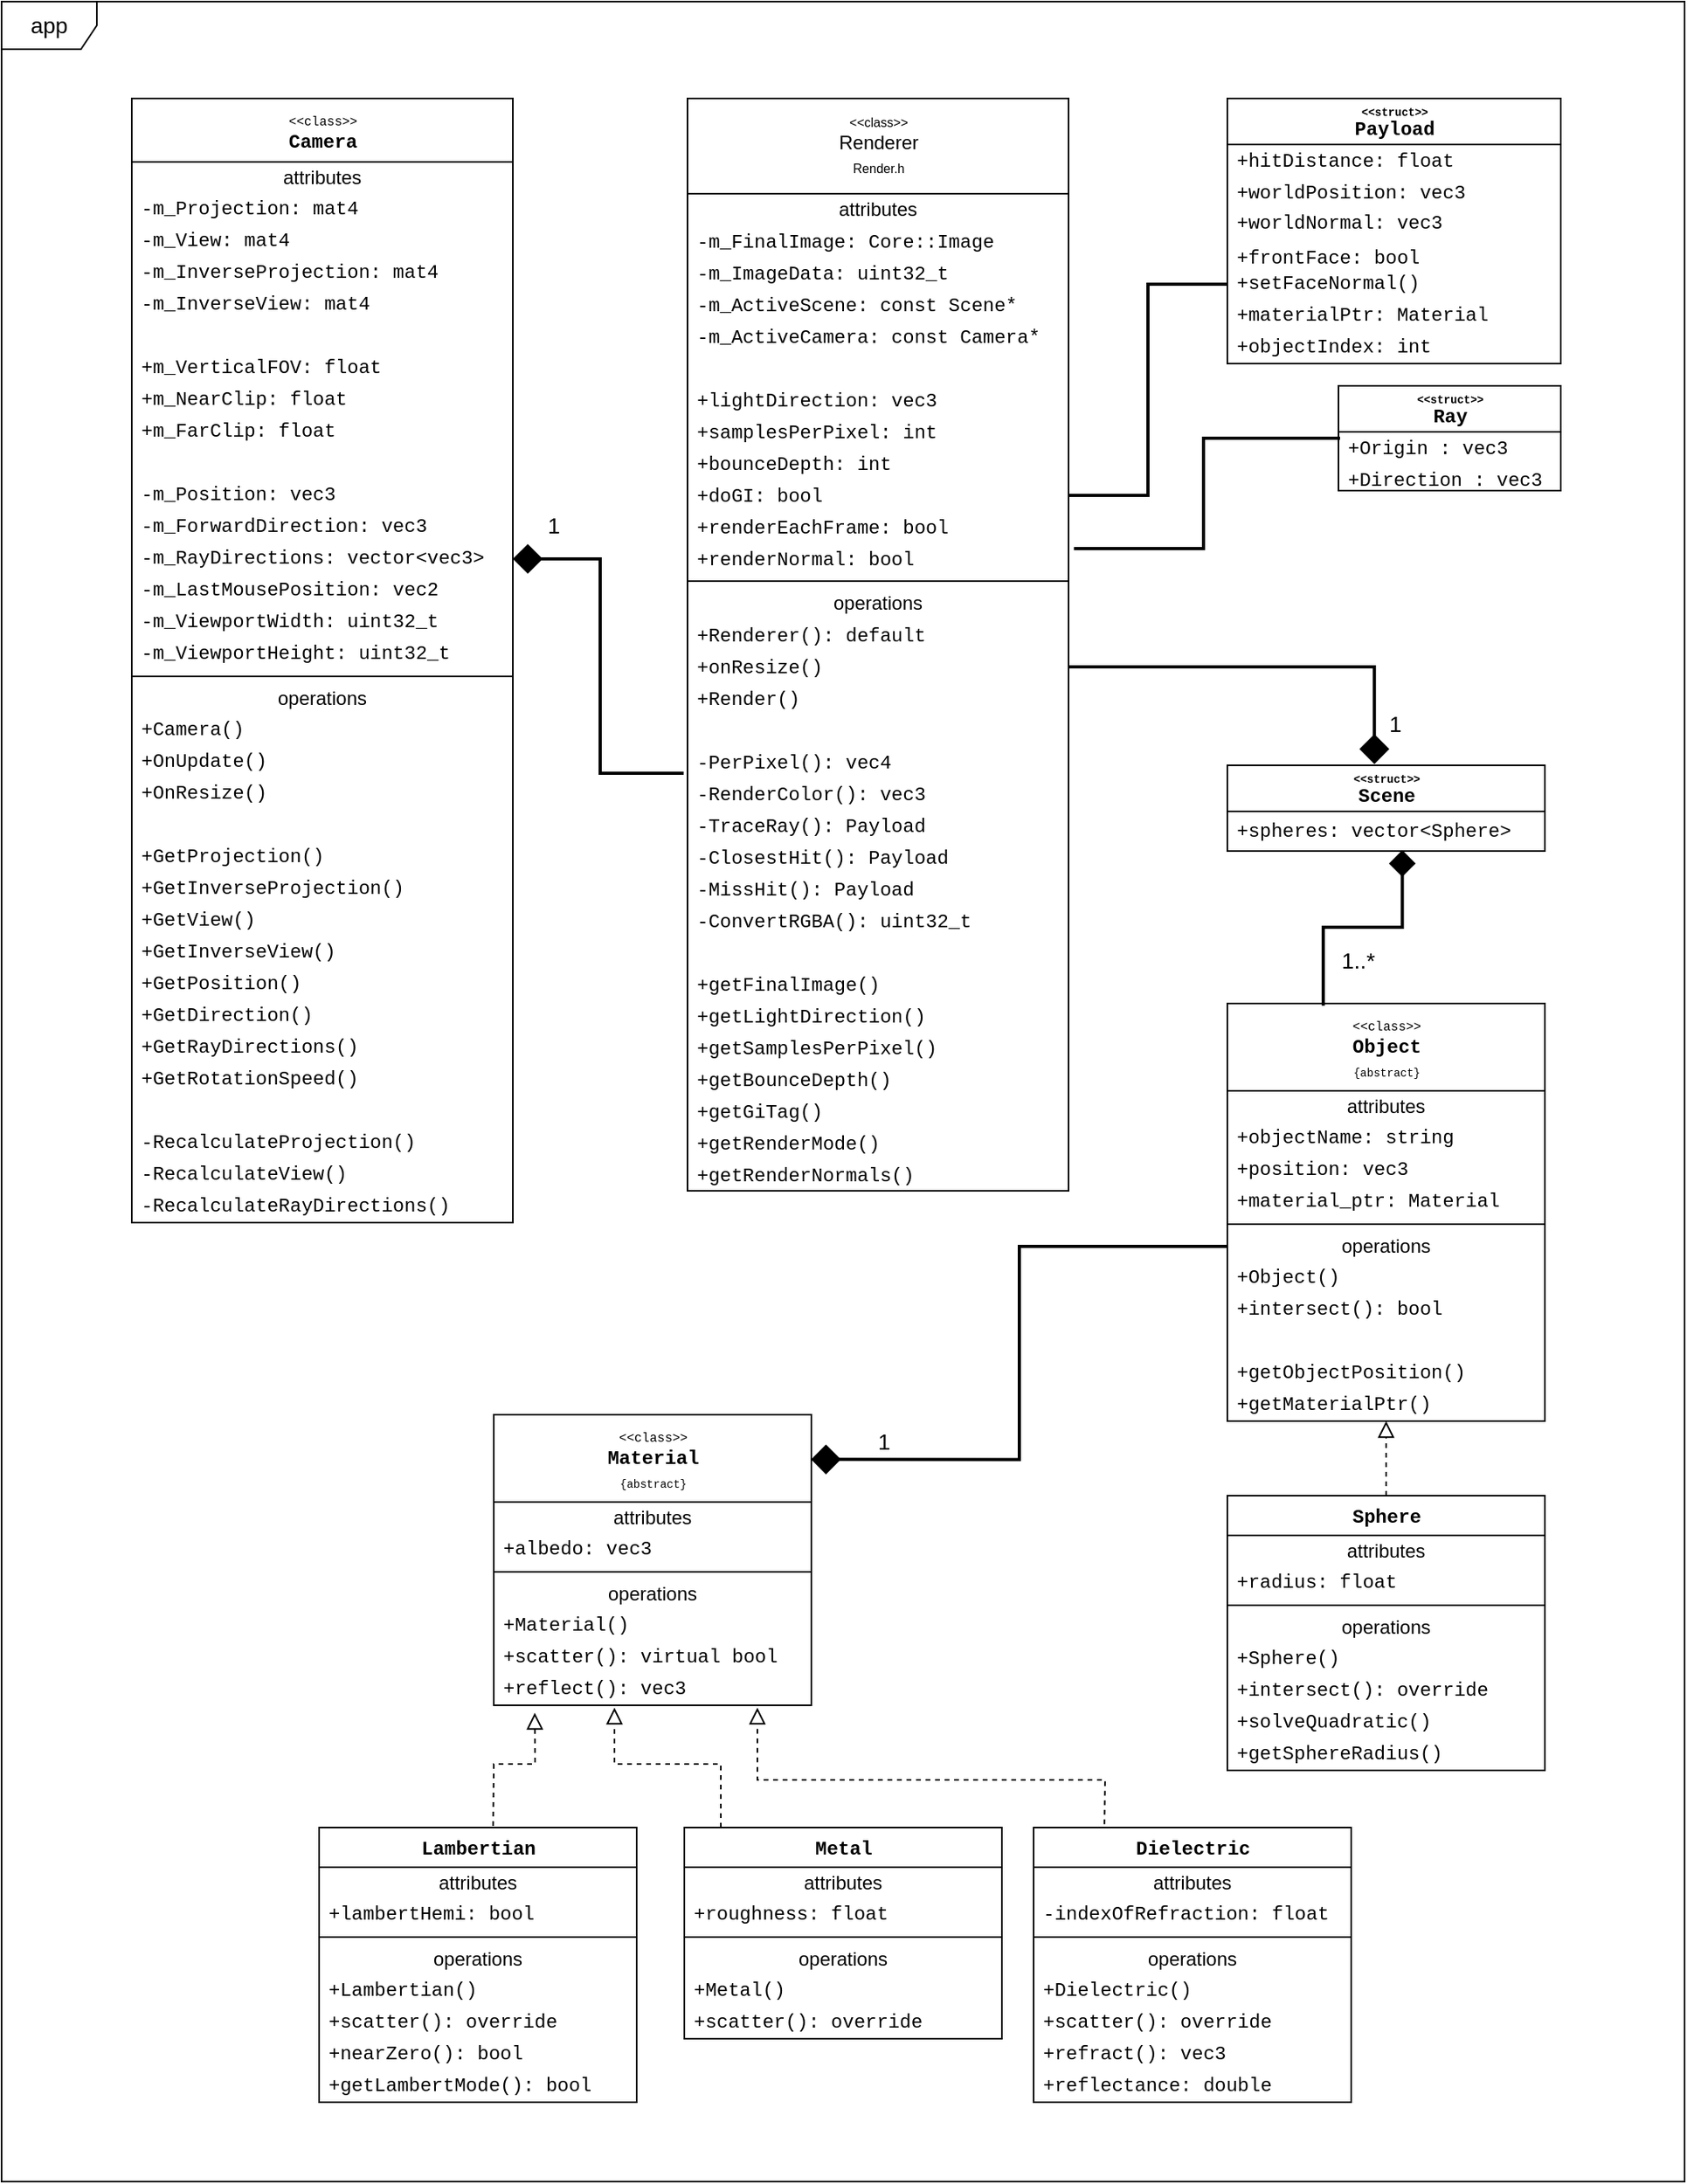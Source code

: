 <mxfile>
    <diagram id="G0eQ4EF3fdRvb--tPTVb" name="Page-1">
        <mxGraphModel dx="1866" dy="1624" grid="0" gridSize="10" guides="1" tooltips="1" connect="1" arrows="1" fold="1" page="0" pageScale="1" pageWidth="827" pageHeight="1169" background="none" math="0" shadow="0">
            <root>
                <mxCell id="0"/>
                <mxCell id="1" parent="0"/>
                <mxCell id="200" value="app" style="shape=umlFrame;whiteSpace=wrap;html=1;fontFamily=Helvetica;fontSize=14;rounded=0;fillColor=none;" parent="1" vertex="1">
                    <mxGeometry x="-392" y="-21" width="1060" height="1373" as="geometry"/>
                </mxCell>
                <mxCell id="2" value="&lt;font style=&quot;font-size: 8px ; line-height: 0.8&quot;&gt;&amp;lt;&amp;lt;class&amp;gt;&amp;gt;&lt;/font&gt;&lt;br style=&quot;font-size: 11px&quot;&gt;Renderer&lt;br style=&quot;font-size: 11px&quot;&gt;&lt;font style=&quot;font-size: 8px&quot;&gt;Render.h&lt;/font&gt;" style="swimlane;fontStyle=0;align=center;verticalAlign=top;childLayout=stackLayout;horizontal=1;startSize=60;horizontalStack=0;resizeParent=1;resizeParentMax=0;resizeLast=0;collapsible=0;marginBottom=0;html=1;rounded=0;" parent="1" vertex="1">
                    <mxGeometry x="40" y="40" width="240" height="688" as="geometry"/>
                </mxCell>
                <mxCell id="3" value="attributes" style="text;html=1;strokeColor=none;fillColor=none;align=center;verticalAlign=middle;spacingLeft=4;spacingRight=4;overflow=hidden;rotatable=0;points=[[0,0.5],[1,0.5]];portConstraint=eastwest;rounded=0;" parent="2" vertex="1">
                    <mxGeometry y="60" width="240" height="20" as="geometry"/>
                </mxCell>
                <mxCell id="4" value="&lt;font face=&quot;Courier New&quot;&gt;-m_FinalImage: Core::Image&lt;/font&gt;" style="text;html=1;strokeColor=none;fillColor=none;align=left;verticalAlign=middle;spacingLeft=4;spacingRight=4;overflow=hidden;rotatable=0;points=[[0,0.5],[1,0.5]];portConstraint=eastwest;rounded=0;" parent="2" vertex="1">
                    <mxGeometry y="80" width="240" height="20" as="geometry"/>
                </mxCell>
                <mxCell id="10" value="&lt;font face=&quot;Courier New&quot;&gt;-m_ImageData: uint32_t&lt;br&gt;&lt;/font&gt;" style="text;html=1;strokeColor=none;fillColor=none;align=left;verticalAlign=middle;spacingLeft=4;spacingRight=4;overflow=hidden;rotatable=0;points=[[0,0.5],[1,0.5]];portConstraint=eastwest;rounded=0;" parent="2" vertex="1">
                    <mxGeometry y="100" width="240" height="20" as="geometry"/>
                </mxCell>
                <mxCell id="12" value="&lt;font face=&quot;Courier New&quot;&gt;-m_ActiveScene: const Scene*&lt;br&gt;&lt;/font&gt;" style="text;html=1;strokeColor=none;fillColor=none;align=left;verticalAlign=middle;spacingLeft=4;spacingRight=4;overflow=hidden;rotatable=0;points=[[0,0.5],[1,0.5]];portConstraint=eastwest;rounded=0;" parent="2" vertex="1">
                    <mxGeometry y="120" width="240" height="20" as="geometry"/>
                </mxCell>
                <mxCell id="13" value="&lt;font face=&quot;Courier New&quot;&gt;-m_ActiveCamera: const Camera*&lt;br&gt;&lt;/font&gt;" style="text;html=1;strokeColor=none;fillColor=none;align=left;verticalAlign=middle;spacingLeft=4;spacingRight=4;overflow=hidden;rotatable=0;points=[[0,0.5],[1,0.5]];portConstraint=eastwest;rounded=0;" parent="2" vertex="1">
                    <mxGeometry y="140" width="240" height="20" as="geometry"/>
                </mxCell>
                <mxCell id="14" value="&lt;font face=&quot;Courier New&quot;&gt;&lt;br&gt;&lt;/font&gt;" style="text;html=1;strokeColor=none;fillColor=none;align=left;verticalAlign=middle;spacingLeft=4;spacingRight=4;overflow=hidden;rotatable=0;points=[[0,0.5],[1,0.5]];portConstraint=eastwest;rounded=0;" parent="2" vertex="1">
                    <mxGeometry y="160" width="240" height="20" as="geometry"/>
                </mxCell>
                <mxCell id="15" value="&lt;font face=&quot;Courier New&quot;&gt;+lightDirection: vec3&lt;br&gt;&lt;/font&gt;" style="text;html=1;strokeColor=none;fillColor=none;align=left;verticalAlign=middle;spacingLeft=4;spacingRight=4;overflow=hidden;rotatable=0;points=[[0,0.5],[1,0.5]];portConstraint=eastwest;rounded=0;" parent="2" vertex="1">
                    <mxGeometry y="180" width="240" height="20" as="geometry"/>
                </mxCell>
                <mxCell id="16" value="&lt;font face=&quot;Courier New&quot;&gt;+samplesPerPixel: int&lt;br&gt;&lt;/font&gt;" style="text;html=1;strokeColor=none;fillColor=none;align=left;verticalAlign=middle;spacingLeft=4;spacingRight=4;overflow=hidden;rotatable=0;points=[[0,0.5],[1,0.5]];portConstraint=eastwest;rounded=0;" parent="2" vertex="1">
                    <mxGeometry y="200" width="240" height="20" as="geometry"/>
                </mxCell>
                <mxCell id="17" value="&lt;font face=&quot;Courier New&quot;&gt;+bounceDepth: int&lt;br&gt;&lt;/font&gt;" style="text;html=1;strokeColor=none;fillColor=none;align=left;verticalAlign=middle;spacingLeft=4;spacingRight=4;overflow=hidden;rotatable=0;points=[[0,0.5],[1,0.5]];portConstraint=eastwest;rounded=0;" parent="2" vertex="1">
                    <mxGeometry y="220" width="240" height="20" as="geometry"/>
                </mxCell>
                <mxCell id="18" value="&lt;font face=&quot;Courier New&quot;&gt;+doGI: bool&lt;br&gt;&lt;/font&gt;" style="text;html=1;strokeColor=none;fillColor=none;align=left;verticalAlign=middle;spacingLeft=4;spacingRight=4;overflow=hidden;rotatable=0;points=[[0,0.5],[1,0.5]];portConstraint=eastwest;rounded=0;" parent="2" vertex="1">
                    <mxGeometry y="240" width="240" height="20" as="geometry"/>
                </mxCell>
                <mxCell id="19" value="&lt;font face=&quot;Courier New&quot;&gt;+renderEachFrame: bool&lt;br&gt;&lt;/font&gt;" style="text;html=1;strokeColor=none;fillColor=none;align=left;verticalAlign=middle;spacingLeft=4;spacingRight=4;overflow=hidden;rotatable=0;points=[[0,0.5],[1,0.5]];portConstraint=eastwest;rounded=0;" parent="2" vertex="1">
                    <mxGeometry y="260" width="240" height="20" as="geometry"/>
                </mxCell>
                <mxCell id="20" value="&lt;font face=&quot;Courier New&quot;&gt;+renderNormal: bool&lt;br&gt;&lt;/font&gt;" style="text;html=1;strokeColor=none;fillColor=none;align=left;verticalAlign=middle;spacingLeft=4;spacingRight=4;overflow=hidden;rotatable=0;points=[[0,0.5],[1,0.5]];portConstraint=eastwest;rounded=0;" parent="2" vertex="1">
                    <mxGeometry y="280" width="240" height="20" as="geometry"/>
                </mxCell>
                <mxCell id="7" value="" style="line;strokeWidth=1;fillColor=none;align=left;verticalAlign=middle;spacingTop=-1;spacingLeft=3;spacingRight=3;rotatable=0;labelPosition=right;points=[];portConstraint=eastwest;rounded=0;" parent="2" vertex="1">
                    <mxGeometry y="300" width="240" height="8" as="geometry"/>
                </mxCell>
                <mxCell id="8" value="operations" style="text;html=1;strokeColor=none;fillColor=none;align=center;verticalAlign=middle;spacingLeft=4;spacingRight=4;overflow=hidden;rotatable=0;points=[[0,0.5],[1,0.5]];portConstraint=eastwest;rounded=0;" parent="2" vertex="1">
                    <mxGeometry y="308" width="240" height="20" as="geometry"/>
                </mxCell>
                <mxCell id="22" value="&lt;font face=&quot;Courier New&quot;&gt;+Renderer(): default&lt;/font&gt;" style="text;html=1;strokeColor=none;fillColor=none;align=left;verticalAlign=middle;spacingLeft=4;spacingRight=4;overflow=hidden;rotatable=0;points=[[0,0.5],[1,0.5]];portConstraint=eastwest;rounded=0;" parent="2" vertex="1">
                    <mxGeometry y="328" width="240" height="20" as="geometry"/>
                </mxCell>
                <mxCell id="24" value="&lt;font face=&quot;Courier New&quot;&gt;+onResize()&lt;/font&gt;" style="text;html=1;strokeColor=none;fillColor=none;align=left;verticalAlign=middle;spacingLeft=4;spacingRight=4;overflow=hidden;rotatable=0;points=[[0,0.5],[1,0.5]];portConstraint=eastwest;rounded=0;" parent="2" vertex="1">
                    <mxGeometry y="348" width="240" height="20" as="geometry"/>
                </mxCell>
                <mxCell id="25" value="&lt;font face=&quot;Courier New&quot;&gt;+Render()&lt;/font&gt;" style="text;html=1;strokeColor=none;fillColor=none;align=left;verticalAlign=middle;spacingLeft=4;spacingRight=4;overflow=hidden;rotatable=0;points=[[0,0.5],[1,0.5]];portConstraint=eastwest;rounded=0;" parent="2" vertex="1">
                    <mxGeometry y="368" width="240" height="20" as="geometry"/>
                </mxCell>
                <mxCell id="35" value="&lt;font face=&quot;Courier New&quot;&gt;&lt;br&gt;&lt;/font&gt;" style="text;html=1;strokeColor=none;fillColor=none;align=left;verticalAlign=middle;spacingLeft=4;spacingRight=4;overflow=hidden;rotatable=0;points=[[0,0.5],[1,0.5]];portConstraint=eastwest;rounded=0;" parent="2" vertex="1">
                    <mxGeometry y="388" width="240" height="20" as="geometry"/>
                </mxCell>
                <mxCell id="30" value="&lt;font face=&quot;Courier New&quot;&gt;-PerPixel(): vec4&lt;/font&gt;" style="text;html=1;strokeColor=none;fillColor=none;align=left;verticalAlign=middle;spacingLeft=4;spacingRight=4;overflow=hidden;rotatable=0;points=[[0,0.5],[1,0.5]];portConstraint=eastwest;rounded=0;" parent="2" vertex="1">
                    <mxGeometry y="408" width="240" height="20" as="geometry"/>
                </mxCell>
                <mxCell id="34" value="&lt;font face=&quot;Courier New&quot;&gt;-RenderColor(): vec3&lt;/font&gt;" style="text;html=1;strokeColor=none;fillColor=none;align=left;verticalAlign=middle;spacingLeft=4;spacingRight=4;overflow=hidden;rotatable=0;points=[[0,0.5],[1,0.5]];portConstraint=eastwest;rounded=0;" parent="2" vertex="1">
                    <mxGeometry y="428" width="240" height="20" as="geometry"/>
                </mxCell>
                <mxCell id="31" value="&lt;font face=&quot;Courier New&quot;&gt;-TraceRay(): Payload&lt;/font&gt;" style="text;html=1;strokeColor=none;fillColor=none;align=left;verticalAlign=middle;spacingLeft=4;spacingRight=4;overflow=hidden;rotatable=0;points=[[0,0.5],[1,0.5]];portConstraint=eastwest;rounded=0;" parent="2" vertex="1">
                    <mxGeometry y="448" width="240" height="20" as="geometry"/>
                </mxCell>
                <mxCell id="33" value="&lt;font face=&quot;Courier New&quot;&gt;-ClosestHit(): Payload&lt;/font&gt;" style="text;html=1;strokeColor=none;fillColor=none;align=left;verticalAlign=middle;spacingLeft=4;spacingRight=4;overflow=hidden;rotatable=0;points=[[0,0.5],[1,0.5]];portConstraint=eastwest;rounded=0;" parent="2" vertex="1">
                    <mxGeometry y="468" width="240" height="20" as="geometry"/>
                </mxCell>
                <mxCell id="36" value="&lt;font face=&quot;Courier New&quot;&gt;-MissHit(): Payload&lt;/font&gt;" style="text;html=1;strokeColor=none;fillColor=none;align=left;verticalAlign=middle;spacingLeft=4;spacingRight=4;overflow=hidden;rotatable=0;points=[[0,0.5],[1,0.5]];portConstraint=eastwest;rounded=0;" parent="2" vertex="1">
                    <mxGeometry y="488" width="240" height="20" as="geometry"/>
                </mxCell>
                <mxCell id="37" value="&lt;font face=&quot;Courier New&quot;&gt;-ConvertRGBA(): uint32_t&lt;/font&gt;" style="text;html=1;strokeColor=none;fillColor=none;align=left;verticalAlign=middle;spacingLeft=4;spacingRight=4;overflow=hidden;rotatable=0;points=[[0,0.5],[1,0.5]];portConstraint=eastwest;rounded=0;" parent="2" vertex="1">
                    <mxGeometry y="508" width="240" height="20" as="geometry"/>
                </mxCell>
                <mxCell id="38" value="&lt;br&gt;&lt;font face=&quot;Courier New&quot;&gt;&lt;br&gt;&lt;/font&gt;" style="text;html=1;strokeColor=none;fillColor=none;align=left;verticalAlign=middle;spacingLeft=4;spacingRight=4;overflow=hidden;rotatable=0;points=[[0,0.5],[1,0.5]];portConstraint=eastwest;rounded=0;" parent="2" vertex="1">
                    <mxGeometry y="528" width="240" height="20" as="geometry"/>
                </mxCell>
                <mxCell id="39" value="&lt;font face=&quot;Courier New&quot;&gt;+getFinalImage()&lt;br&gt;&lt;/font&gt;" style="text;html=1;strokeColor=none;fillColor=none;align=left;verticalAlign=middle;spacingLeft=4;spacingRight=4;overflow=hidden;rotatable=0;points=[[0,0.5],[1,0.5]];portConstraint=eastwest;rounded=0;" parent="2" vertex="1">
                    <mxGeometry y="548" width="240" height="20" as="geometry"/>
                </mxCell>
                <mxCell id="41" value="&lt;font face=&quot;Courier New&quot;&gt;+getLightDirection()&lt;br&gt;&lt;/font&gt;" style="text;html=1;strokeColor=none;fillColor=none;align=left;verticalAlign=middle;spacingLeft=4;spacingRight=4;overflow=hidden;rotatable=0;points=[[0,0.5],[1,0.5]];portConstraint=eastwest;rounded=0;" parent="2" vertex="1">
                    <mxGeometry y="568" width="240" height="20" as="geometry"/>
                </mxCell>
                <mxCell id="42" value="&lt;font face=&quot;Courier New&quot;&gt;+getSamplesPerPixel()&lt;br&gt;&lt;/font&gt;" style="text;html=1;strokeColor=none;fillColor=none;align=left;verticalAlign=middle;spacingLeft=4;spacingRight=4;overflow=hidden;rotatable=0;points=[[0,0.5],[1,0.5]];portConstraint=eastwest;rounded=0;" parent="2" vertex="1">
                    <mxGeometry y="588" width="240" height="20" as="geometry"/>
                </mxCell>
                <mxCell id="43" value="&lt;font face=&quot;Courier New&quot;&gt;+getBounceDepth()&lt;br&gt;&lt;/font&gt;" style="text;html=1;strokeColor=none;fillColor=none;align=left;verticalAlign=middle;spacingLeft=4;spacingRight=4;overflow=hidden;rotatable=0;points=[[0,0.5],[1,0.5]];portConstraint=eastwest;rounded=0;" parent="2" vertex="1">
                    <mxGeometry y="608" width="240" height="20" as="geometry"/>
                </mxCell>
                <mxCell id="44" value="&lt;font face=&quot;Courier New&quot;&gt;+getGiTag()&lt;br&gt;&lt;/font&gt;" style="text;html=1;strokeColor=none;fillColor=none;align=left;verticalAlign=middle;spacingLeft=4;spacingRight=4;overflow=hidden;rotatable=0;points=[[0,0.5],[1,0.5]];portConstraint=eastwest;rounded=0;" parent="2" vertex="1">
                    <mxGeometry y="628" width="240" height="20" as="geometry"/>
                </mxCell>
                <mxCell id="45" value="&lt;font face=&quot;Courier New&quot;&gt;+getRenderMode()&lt;br&gt;&lt;/font&gt;" style="text;html=1;strokeColor=none;fillColor=none;align=left;verticalAlign=middle;spacingLeft=4;spacingRight=4;overflow=hidden;rotatable=0;points=[[0,0.5],[1,0.5]];portConstraint=eastwest;rounded=0;" parent="2" vertex="1">
                    <mxGeometry y="648" width="240" height="20" as="geometry"/>
                </mxCell>
                <mxCell id="46" value="&lt;font face=&quot;Courier New&quot;&gt;+getRenderNormals()&lt;br&gt;&lt;/font&gt;" style="text;html=1;strokeColor=none;fillColor=none;align=left;verticalAlign=middle;spacingLeft=4;spacingRight=4;overflow=hidden;rotatable=0;points=[[0,0.5],[1,0.5]];portConstraint=eastwest;rounded=0;" parent="2" vertex="1">
                    <mxGeometry y="668" width="240" height="20" as="geometry"/>
                </mxCell>
                <mxCell id="47" value="&lt;font style=&quot;font-size: 7px&quot;&gt;&amp;lt;&amp;lt;struct&amp;gt;&amp;gt;&lt;/font&gt;&lt;br&gt;&lt;font style=&quot;font-size: 12px&quot;&gt;Ray&lt;/font&gt;" style="swimlane;fontStyle=1;align=center;verticalAlign=middle;childLayout=stackLayout;horizontal=1;startSize=29;horizontalStack=0;resizeParent=1;resizeParentMax=0;resizeLast=0;collapsible=0;marginBottom=0;html=1;fontFamily=Courier New;fontSize=8;rounded=0;" parent="1" vertex="1">
                    <mxGeometry x="450" y="221" width="140" height="66" as="geometry"/>
                </mxCell>
                <mxCell id="49" value="&lt;font style=&quot;font-size: 12px&quot;&gt;+Origin : vec3&lt;/font&gt;" style="text;html=1;strokeColor=none;fillColor=none;align=left;verticalAlign=middle;spacingLeft=4;spacingRight=4;overflow=hidden;rotatable=0;points=[[0,0.5],[1,0.5]];portConstraint=eastwest;fontFamily=Courier New;fontSize=8;rounded=0;" parent="47" vertex="1">
                    <mxGeometry y="29" width="140" height="21" as="geometry"/>
                </mxCell>
                <mxCell id="50" value="&lt;font style=&quot;font-size: 12px&quot;&gt;+Direction : vec3&lt;/font&gt;" style="text;html=1;strokeColor=none;fillColor=none;align=left;verticalAlign=middle;spacingLeft=4;spacingRight=4;overflow=hidden;rotatable=0;points=[[0,0.5],[1,0.5]];portConstraint=eastwest;fontFamily=Courier New;fontSize=8;rounded=0;" parent="47" vertex="1">
                    <mxGeometry y="50" width="140" height="16" as="geometry"/>
                </mxCell>
                <mxCell id="52" value="&lt;font style=&quot;font-size: 7px&quot;&gt;&amp;lt;&amp;lt;struct&amp;gt;&amp;gt;&lt;/font&gt;&lt;br&gt;&lt;span style=&quot;font-size: 12px&quot;&gt;Scene&lt;/span&gt;" style="swimlane;fontStyle=1;align=center;verticalAlign=middle;childLayout=stackLayout;horizontal=1;startSize=29;horizontalStack=0;resizeParent=1;resizeParentMax=0;resizeLast=0;collapsible=0;marginBottom=0;html=1;fontFamily=Courier New;fontSize=8;rounded=0;" parent="1" vertex="1">
                    <mxGeometry x="380" y="460" width="200" height="54" as="geometry"/>
                </mxCell>
                <mxCell id="53" value="&lt;font style=&quot;font-size: 12px&quot;&gt;+spheres: vector&amp;lt;Sphere&amp;gt;&lt;/font&gt;" style="text;html=1;strokeColor=none;fillColor=none;align=left;verticalAlign=middle;spacingLeft=4;spacingRight=4;overflow=hidden;rotatable=0;points=[[0,0.5],[1,0.5]];portConstraint=eastwest;fontFamily=Courier New;fontSize=8;rounded=0;" parent="52" vertex="1">
                    <mxGeometry y="29" width="200" height="25" as="geometry"/>
                </mxCell>
                <mxCell id="55" value="&lt;font style=&quot;font-size: 7px&quot;&gt;&amp;lt;&amp;lt;struct&amp;gt;&amp;gt;&lt;/font&gt;&lt;br&gt;&lt;span style=&quot;font-size: 12px&quot;&gt;Payload&lt;/span&gt;" style="swimlane;fontStyle=1;align=center;verticalAlign=middle;childLayout=stackLayout;horizontal=1;startSize=29;horizontalStack=0;resizeParent=1;resizeParentMax=0;resizeLast=0;collapsible=0;marginBottom=0;html=1;fontFamily=Courier New;fontSize=8;rounded=0;" parent="1" vertex="1">
                    <mxGeometry x="380" y="40" width="210" height="167" as="geometry"/>
                </mxCell>
                <mxCell id="56" value="&lt;span style=&quot;font-size: 12px&quot;&gt;+hitDistance: float&lt;/span&gt;" style="text;html=1;strokeColor=none;fillColor=none;align=left;verticalAlign=middle;spacingLeft=4;spacingRight=4;overflow=hidden;rotatable=0;points=[[0,0.5],[1,0.5]];portConstraint=eastwest;fontFamily=Courier New;fontSize=8;rounded=0;" parent="55" vertex="1">
                    <mxGeometry y="29" width="210" height="21" as="geometry"/>
                </mxCell>
                <mxCell id="58" value="&lt;span style=&quot;font-size: 12px&quot;&gt;+worldPosition: vec3&lt;/span&gt;" style="text;html=1;strokeColor=none;fillColor=none;align=left;verticalAlign=middle;spacingLeft=4;spacingRight=4;overflow=hidden;rotatable=0;points=[[0,0.5],[1,0.5]];portConstraint=eastwest;fontFamily=Courier New;fontSize=8;rounded=0;" parent="55" vertex="1">
                    <mxGeometry y="50" width="210" height="16" as="geometry"/>
                </mxCell>
                <mxCell id="59" value="&lt;span style=&quot;font-size: 12px&quot;&gt;+worldNormal: vec3&lt;/span&gt;" style="text;html=1;strokeColor=none;fillColor=none;align=left;verticalAlign=middle;spacingLeft=4;spacingRight=4;overflow=hidden;rotatable=0;points=[[0,0.5],[1,0.5]];portConstraint=eastwest;fontFamily=Courier New;fontSize=8;rounded=0;" parent="55" vertex="1">
                    <mxGeometry y="66" width="210" height="25" as="geometry"/>
                </mxCell>
                <mxCell id="60" value="&lt;span style=&quot;font-size: 12px&quot;&gt;+frontFace: bool&lt;/span&gt;" style="text;html=1;strokeColor=none;fillColor=none;align=left;verticalAlign=middle;spacingLeft=4;spacingRight=4;overflow=hidden;rotatable=0;points=[[0,0.5],[1,0.5]];portConstraint=eastwest;fontFamily=Courier New;fontSize=8;rounded=0;" parent="55" vertex="1">
                    <mxGeometry y="91" width="210" height="16" as="geometry"/>
                </mxCell>
                <mxCell id="61" value="&lt;span style=&quot;font-size: 12px&quot;&gt;+setFaceNormal()&lt;/span&gt;" style="text;html=1;strokeColor=none;fillColor=none;align=left;verticalAlign=middle;spacingLeft=4;spacingRight=4;overflow=hidden;rotatable=0;points=[[0,0.5],[1,0.5]];portConstraint=eastwest;fontFamily=Courier New;fontSize=8;rounded=0;" parent="55" vertex="1">
                    <mxGeometry y="107" width="210" height="20" as="geometry"/>
                </mxCell>
                <mxCell id="63" value="&lt;span style=&quot;font-size: 12px&quot;&gt;+materialPtr: Material&lt;/span&gt;" style="text;html=1;strokeColor=none;fillColor=none;align=left;verticalAlign=middle;spacingLeft=4;spacingRight=4;overflow=hidden;rotatable=0;points=[[0,0.5],[1,0.5]];portConstraint=eastwest;fontFamily=Courier New;fontSize=8;rounded=0;" parent="55" vertex="1">
                    <mxGeometry y="127" width="210" height="20" as="geometry"/>
                </mxCell>
                <mxCell id="65" value="&lt;span style=&quot;font-size: 12px&quot;&gt;+objectIndex: int&lt;/span&gt;" style="text;html=1;strokeColor=none;fillColor=none;align=left;verticalAlign=middle;spacingLeft=4;spacingRight=4;overflow=hidden;rotatable=0;points=[[0,0.5],[1,0.5]];portConstraint=eastwest;fontFamily=Courier New;fontSize=8;rounded=0;" parent="55" vertex="1">
                    <mxGeometry y="147" width="210" height="20" as="geometry"/>
                </mxCell>
                <mxCell id="67" value="&lt;font style=&quot;font-size: 8px&quot;&gt;&amp;lt;&amp;lt;class&amp;gt;&amp;gt;&lt;/font&gt;&lt;br&gt;&lt;b&gt;Material&lt;/b&gt;&lt;br&gt;&lt;font style=&quot;font-size: 7px&quot;&gt;{abstract}&lt;/font&gt;" style="swimlane;fontStyle=0;align=center;verticalAlign=top;childLayout=stackLayout;horizontal=1;startSize=55;horizontalStack=0;resizeParent=1;resizeParentMax=0;resizeLast=0;collapsible=0;marginBottom=0;html=1;fontFamily=Courier New;fontSize=12;rounded=0;" parent="1" vertex="1">
                    <mxGeometry x="-82" y="869" width="200" height="183" as="geometry"/>
                </mxCell>
                <mxCell id="68" value="&lt;font face=&quot;Helvetica&quot;&gt;attributes&lt;/font&gt;" style="text;html=1;strokeColor=none;fillColor=none;align=center;verticalAlign=middle;spacingLeft=4;spacingRight=4;overflow=hidden;rotatable=0;points=[[0,0.5],[1,0.5]];portConstraint=eastwest;fontFamily=Courier New;fontSize=12;rounded=0;" parent="67" vertex="1">
                    <mxGeometry y="55" width="200" height="20" as="geometry"/>
                </mxCell>
                <mxCell id="69" value="+albedo: vec3" style="text;html=1;strokeColor=none;fillColor=none;align=left;verticalAlign=middle;spacingLeft=4;spacingRight=4;overflow=hidden;rotatable=0;points=[[0,0.5],[1,0.5]];portConstraint=eastwest;fontFamily=Courier New;fontSize=12;rounded=0;" parent="67" vertex="1">
                    <mxGeometry y="75" width="200" height="20" as="geometry"/>
                </mxCell>
                <mxCell id="72" value="" style="line;strokeWidth=1;fillColor=none;align=left;verticalAlign=middle;spacingTop=-1;spacingLeft=3;spacingRight=3;rotatable=0;labelPosition=right;points=[];portConstraint=eastwest;fontFamily=Courier New;fontSize=12;rounded=0;" parent="67" vertex="1">
                    <mxGeometry y="95" width="200" height="8" as="geometry"/>
                </mxCell>
                <mxCell id="73" value="&lt;font face=&quot;Helvetica&quot;&gt;operations&lt;/font&gt;" style="text;html=1;strokeColor=none;fillColor=none;align=center;verticalAlign=middle;spacingLeft=4;spacingRight=4;overflow=hidden;rotatable=0;points=[[0,0.5],[1,0.5]];portConstraint=eastwest;fontFamily=Courier New;fontSize=12;rounded=0;" parent="67" vertex="1">
                    <mxGeometry y="103" width="200" height="20" as="geometry"/>
                </mxCell>
                <mxCell id="74" value="+Material()" style="text;html=1;strokeColor=none;fillColor=none;align=left;verticalAlign=middle;spacingLeft=4;spacingRight=4;overflow=hidden;rotatable=0;points=[[0,0.5],[1,0.5]];portConstraint=eastwest;fontFamily=Courier New;fontSize=12;rounded=0;" parent="67" vertex="1">
                    <mxGeometry y="123" width="200" height="20" as="geometry"/>
                </mxCell>
                <mxCell id="75" value="+scatter(): virtual bool" style="text;html=1;strokeColor=none;fillColor=none;align=left;verticalAlign=middle;spacingLeft=4;spacingRight=4;overflow=hidden;rotatable=0;points=[[0,0.5],[1,0.5]];portConstraint=eastwest;fontFamily=Courier New;fontSize=12;rounded=0;" parent="67" vertex="1">
                    <mxGeometry y="143" width="200" height="20" as="geometry"/>
                </mxCell>
                <mxCell id="76" value="+reflect(): vec3" style="text;html=1;strokeColor=none;fillColor=none;align=left;verticalAlign=middle;spacingLeft=4;spacingRight=4;overflow=hidden;rotatable=0;points=[[0,0.5],[1,0.5]];portConstraint=eastwest;fontFamily=Courier New;fontSize=12;rounded=0;" parent="67" vertex="1">
                    <mxGeometry y="163" width="200" height="20" as="geometry"/>
                </mxCell>
                <mxCell id="77" value="&lt;b&gt;Lambertian&lt;br&gt;&lt;/b&gt;" style="swimlane;fontStyle=0;align=center;verticalAlign=top;childLayout=stackLayout;horizontal=1;startSize=25;horizontalStack=0;resizeParent=1;resizeParentMax=0;resizeLast=0;collapsible=0;marginBottom=0;html=1;fontFamily=Courier New;fontSize=12;rounded=0;" parent="1" vertex="1">
                    <mxGeometry x="-192" y="1129" width="200" height="173" as="geometry"/>
                </mxCell>
                <mxCell id="78" value="&lt;font face=&quot;Helvetica&quot;&gt;attributes&lt;/font&gt;" style="text;html=1;strokeColor=none;fillColor=none;align=center;verticalAlign=middle;spacingLeft=4;spacingRight=4;overflow=hidden;rotatable=0;points=[[0,0.5],[1,0.5]];portConstraint=eastwest;fontFamily=Courier New;fontSize=12;rounded=0;" parent="77" vertex="1">
                    <mxGeometry y="25" width="200" height="20" as="geometry"/>
                </mxCell>
                <mxCell id="79" value="+lambertHemi: bool" style="text;html=1;strokeColor=none;fillColor=none;align=left;verticalAlign=middle;spacingLeft=4;spacingRight=4;overflow=hidden;rotatable=0;points=[[0,0.5],[1,0.5]];portConstraint=eastwest;fontFamily=Courier New;fontSize=12;rounded=0;" parent="77" vertex="1">
                    <mxGeometry y="45" width="200" height="20" as="geometry"/>
                </mxCell>
                <mxCell id="80" value="" style="line;strokeWidth=1;fillColor=none;align=left;verticalAlign=middle;spacingTop=-1;spacingLeft=3;spacingRight=3;rotatable=0;labelPosition=right;points=[];portConstraint=eastwest;fontFamily=Courier New;fontSize=12;rounded=0;" parent="77" vertex="1">
                    <mxGeometry y="65" width="200" height="8" as="geometry"/>
                </mxCell>
                <mxCell id="81" value="&lt;font face=&quot;Helvetica&quot;&gt;operations&lt;/font&gt;" style="text;html=1;strokeColor=none;fillColor=none;align=center;verticalAlign=middle;spacingLeft=4;spacingRight=4;overflow=hidden;rotatable=0;points=[[0,0.5],[1,0.5]];portConstraint=eastwest;fontFamily=Courier New;fontSize=12;rounded=0;" parent="77" vertex="1">
                    <mxGeometry y="73" width="200" height="20" as="geometry"/>
                </mxCell>
                <mxCell id="82" value="+Lambertian()" style="text;html=1;strokeColor=none;fillColor=none;align=left;verticalAlign=middle;spacingLeft=4;spacingRight=4;overflow=hidden;rotatable=0;points=[[0,0.5],[1,0.5]];portConstraint=eastwest;fontFamily=Courier New;fontSize=12;rounded=0;" parent="77" vertex="1">
                    <mxGeometry y="93" width="200" height="20" as="geometry"/>
                </mxCell>
                <mxCell id="86" value="+scatter(): override" style="text;html=1;strokeColor=none;fillColor=none;align=left;verticalAlign=middle;spacingLeft=4;spacingRight=4;overflow=hidden;rotatable=0;points=[[0,0.5],[1,0.5]];portConstraint=eastwest;fontFamily=Courier New;fontSize=12;rounded=0;" parent="77" vertex="1">
                    <mxGeometry y="113" width="200" height="20" as="geometry"/>
                </mxCell>
                <mxCell id="87" value="+nearZero(): bool" style="text;html=1;strokeColor=none;fillColor=none;align=left;verticalAlign=middle;spacingLeft=4;spacingRight=4;overflow=hidden;rotatable=0;points=[[0,0.5],[1,0.5]];portConstraint=eastwest;fontFamily=Courier New;fontSize=12;rounded=0;" parent="77" vertex="1">
                    <mxGeometry y="133" width="200" height="20" as="geometry"/>
                </mxCell>
                <mxCell id="88" value="+getLambertMode(): bool" style="text;html=1;strokeColor=none;fillColor=none;align=left;verticalAlign=middle;spacingLeft=4;spacingRight=4;overflow=hidden;rotatable=0;points=[[0,0.5],[1,0.5]];portConstraint=eastwest;fontFamily=Courier New;fontSize=12;rounded=0;" parent="77" vertex="1">
                    <mxGeometry y="153" width="200" height="20" as="geometry"/>
                </mxCell>
                <mxCell id="89" value="&lt;b&gt;Metal&lt;br&gt;&lt;/b&gt;" style="swimlane;fontStyle=0;align=center;verticalAlign=top;childLayout=stackLayout;horizontal=1;startSize=25;horizontalStack=0;resizeParent=1;resizeParentMax=0;resizeLast=0;collapsible=0;marginBottom=0;html=1;fontFamily=Courier New;fontSize=12;rounded=0;" parent="1" vertex="1">
                    <mxGeometry x="38" y="1129" width="200" height="133" as="geometry"/>
                </mxCell>
                <mxCell id="90" value="&lt;font face=&quot;Helvetica&quot;&gt;attributes&lt;/font&gt;" style="text;html=1;strokeColor=none;fillColor=none;align=center;verticalAlign=middle;spacingLeft=4;spacingRight=4;overflow=hidden;rotatable=0;points=[[0,0.5],[1,0.5]];portConstraint=eastwest;fontFamily=Courier New;fontSize=12;rounded=0;" parent="89" vertex="1">
                    <mxGeometry y="25" width="200" height="20" as="geometry"/>
                </mxCell>
                <mxCell id="91" value="+roughness: float" style="text;html=1;strokeColor=none;fillColor=none;align=left;verticalAlign=middle;spacingLeft=4;spacingRight=4;overflow=hidden;rotatable=0;points=[[0,0.5],[1,0.5]];portConstraint=eastwest;fontFamily=Courier New;fontSize=12;rounded=0;" parent="89" vertex="1">
                    <mxGeometry y="45" width="200" height="20" as="geometry"/>
                </mxCell>
                <mxCell id="92" value="" style="line;strokeWidth=1;fillColor=none;align=left;verticalAlign=middle;spacingTop=-1;spacingLeft=3;spacingRight=3;rotatable=0;labelPosition=right;points=[];portConstraint=eastwest;fontFamily=Courier New;fontSize=12;rounded=0;" parent="89" vertex="1">
                    <mxGeometry y="65" width="200" height="8" as="geometry"/>
                </mxCell>
                <mxCell id="93" value="&lt;font face=&quot;Helvetica&quot;&gt;operations&lt;/font&gt;" style="text;html=1;strokeColor=none;fillColor=none;align=center;verticalAlign=middle;spacingLeft=4;spacingRight=4;overflow=hidden;rotatable=0;points=[[0,0.5],[1,0.5]];portConstraint=eastwest;fontFamily=Courier New;fontSize=12;rounded=0;" parent="89" vertex="1">
                    <mxGeometry y="73" width="200" height="20" as="geometry"/>
                </mxCell>
                <mxCell id="94" value="+Metal()" style="text;html=1;strokeColor=none;fillColor=none;align=left;verticalAlign=middle;spacingLeft=4;spacingRight=4;overflow=hidden;rotatable=0;points=[[0,0.5],[1,0.5]];portConstraint=eastwest;fontFamily=Courier New;fontSize=12;rounded=0;" parent="89" vertex="1">
                    <mxGeometry y="93" width="200" height="20" as="geometry"/>
                </mxCell>
                <mxCell id="95" value="+scatter(): override" style="text;html=1;strokeColor=none;fillColor=none;align=left;verticalAlign=middle;spacingLeft=4;spacingRight=4;overflow=hidden;rotatable=0;points=[[0,0.5],[1,0.5]];portConstraint=eastwest;fontFamily=Courier New;fontSize=12;rounded=0;" parent="89" vertex="1">
                    <mxGeometry y="113" width="200" height="20" as="geometry"/>
                </mxCell>
                <mxCell id="98" value="&lt;b&gt;Dielectric&lt;br&gt;&lt;/b&gt;" style="swimlane;fontStyle=0;align=center;verticalAlign=top;childLayout=stackLayout;horizontal=1;startSize=25;horizontalStack=0;resizeParent=1;resizeParentMax=0;resizeLast=0;collapsible=0;marginBottom=0;html=1;fontFamily=Courier New;fontSize=12;rounded=0;" parent="1" vertex="1">
                    <mxGeometry x="258" y="1129" width="200" height="173" as="geometry"/>
                </mxCell>
                <mxCell id="99" value="&lt;font face=&quot;Helvetica&quot;&gt;attributes&lt;/font&gt;" style="text;html=1;strokeColor=none;fillColor=none;align=center;verticalAlign=middle;spacingLeft=4;spacingRight=4;overflow=hidden;rotatable=0;points=[[0,0.5],[1,0.5]];portConstraint=eastwest;fontFamily=Courier New;fontSize=12;rounded=0;" parent="98" vertex="1">
                    <mxGeometry y="25" width="200" height="20" as="geometry"/>
                </mxCell>
                <mxCell id="100" value="-indexOfRefraction: float" style="text;html=1;strokeColor=none;fillColor=none;align=left;verticalAlign=middle;spacingLeft=4;spacingRight=4;overflow=hidden;rotatable=0;points=[[0,0.5],[1,0.5]];portConstraint=eastwest;fontFamily=Courier New;fontSize=12;rounded=0;" parent="98" vertex="1">
                    <mxGeometry y="45" width="200" height="20" as="geometry"/>
                </mxCell>
                <mxCell id="101" value="" style="line;strokeWidth=1;fillColor=none;align=left;verticalAlign=middle;spacingTop=-1;spacingLeft=3;spacingRight=3;rotatable=0;labelPosition=right;points=[];portConstraint=eastwest;fontFamily=Courier New;fontSize=12;rounded=0;" parent="98" vertex="1">
                    <mxGeometry y="65" width="200" height="8" as="geometry"/>
                </mxCell>
                <mxCell id="102" value="&lt;font face=&quot;Helvetica&quot;&gt;operations&lt;/font&gt;" style="text;html=1;strokeColor=none;fillColor=none;align=center;verticalAlign=middle;spacingLeft=4;spacingRight=4;overflow=hidden;rotatable=0;points=[[0,0.5],[1,0.5]];portConstraint=eastwest;fontFamily=Courier New;fontSize=12;rounded=0;" parent="98" vertex="1">
                    <mxGeometry y="73" width="200" height="20" as="geometry"/>
                </mxCell>
                <mxCell id="103" value="+Dielectric()" style="text;html=1;strokeColor=none;fillColor=none;align=left;verticalAlign=middle;spacingLeft=4;spacingRight=4;overflow=hidden;rotatable=0;points=[[0,0.5],[1,0.5]];portConstraint=eastwest;fontFamily=Courier New;fontSize=12;rounded=0;" parent="98" vertex="1">
                    <mxGeometry y="93" width="200" height="20" as="geometry"/>
                </mxCell>
                <mxCell id="104" value="+scatter(): override" style="text;html=1;strokeColor=none;fillColor=none;align=left;verticalAlign=middle;spacingLeft=4;spacingRight=4;overflow=hidden;rotatable=0;points=[[0,0.5],[1,0.5]];portConstraint=eastwest;fontFamily=Courier New;fontSize=12;rounded=0;" parent="98" vertex="1">
                    <mxGeometry y="113" width="200" height="20" as="geometry"/>
                </mxCell>
                <mxCell id="105" value="+refract(): vec3" style="text;html=1;strokeColor=none;fillColor=none;align=left;verticalAlign=middle;spacingLeft=4;spacingRight=4;overflow=hidden;rotatable=0;points=[[0,0.5],[1,0.5]];portConstraint=eastwest;fontFamily=Courier New;fontSize=12;rounded=0;" parent="98" vertex="1">
                    <mxGeometry y="133" width="200" height="20" as="geometry"/>
                </mxCell>
                <mxCell id="106" value="+reflectance: double" style="text;html=1;strokeColor=none;fillColor=none;align=left;verticalAlign=middle;spacingLeft=4;spacingRight=4;overflow=hidden;rotatable=0;points=[[0,0.5],[1,0.5]];portConstraint=eastwest;fontFamily=Courier New;fontSize=12;rounded=0;" parent="98" vertex="1">
                    <mxGeometry y="153" width="200" height="20" as="geometry"/>
                </mxCell>
                <mxCell id="107" value="" style="endArrow=block;startArrow=none;endFill=0;startFill=0;endSize=8;html=1;verticalAlign=bottom;dashed=1;labelBackgroundColor=none;fontFamily=Helvetica;fontSize=7;entryX=0.129;entryY=1.237;entryDx=0;entryDy=0;entryPerimeter=0;exitX=0.548;exitY=-0.006;exitDx=0;exitDy=0;exitPerimeter=0;rounded=0;" parent="1" source="77" target="76" edge="1">
                    <mxGeometry width="160" relative="1" as="geometry">
                        <mxPoint x="-232" y="1089" as="sourcePoint"/>
                        <mxPoint x="-232" y="1009" as="targetPoint"/>
                        <Array as="points">
                            <mxPoint x="-82" y="1089"/>
                            <mxPoint x="-56" y="1089"/>
                        </Array>
                    </mxGeometry>
                </mxCell>
                <mxCell id="108" value="" style="endArrow=block;startArrow=none;endFill=0;startFill=0;endSize=8;html=1;verticalAlign=bottom;dashed=1;labelBackgroundColor=none;fontFamily=Helvetica;fontSize=7;entryX=0.38;entryY=1.075;entryDx=0;entryDy=0;entryPerimeter=0;exitX=0.115;exitY=0;exitDx=0;exitDy=0;exitPerimeter=0;rounded=0;" parent="1" source="89" target="76" edge="1">
                    <mxGeometry width="160" relative="1" as="geometry">
                        <mxPoint x="-6" y="1119" as="sourcePoint"/>
                        <mxPoint x="-46.2" y="1066.74" as="targetPoint"/>
                        <Array as="points">
                            <mxPoint x="61" y="1089"/>
                            <mxPoint x="-6" y="1089"/>
                        </Array>
                    </mxGeometry>
                </mxCell>
                <mxCell id="109" value="" style="endArrow=block;startArrow=none;endFill=0;startFill=0;endSize=8;html=1;verticalAlign=bottom;dashed=1;labelBackgroundColor=none;fontFamily=Helvetica;fontSize=7;entryX=0.83;entryY=1.075;entryDx=0;entryDy=0;entryPerimeter=0;exitX=0.223;exitY=-0.012;exitDx=0;exitDy=0;exitPerimeter=0;rounded=0;" parent="1" source="98" target="76" edge="1">
                    <mxGeometry width="160" relative="1" as="geometry">
                        <mxPoint x="168" y="1109" as="sourcePoint"/>
                        <mxPoint x="-36.2" y="1076.74" as="targetPoint"/>
                        <Array as="points">
                            <mxPoint x="303" y="1099"/>
                            <mxPoint x="84" y="1099"/>
                        </Array>
                    </mxGeometry>
                </mxCell>
                <mxCell id="110" value="&lt;font style=&quot;font-size: 8px&quot;&gt;&amp;lt;&amp;lt;class&amp;gt;&amp;gt;&lt;/font&gt;&lt;br&gt;&lt;b&gt;Camera&lt;/b&gt;" style="swimlane;fontStyle=0;align=center;verticalAlign=top;childLayout=stackLayout;horizontal=1;startSize=40;horizontalStack=0;resizeParent=1;resizeParentMax=0;resizeLast=0;collapsible=0;marginBottom=0;html=1;fontFamily=Courier New;fontSize=12;rounded=0;" parent="1" vertex="1">
                    <mxGeometry x="-310" y="40" width="240" height="708" as="geometry"/>
                </mxCell>
                <mxCell id="111" value="&lt;font face=&quot;Helvetica&quot;&gt;attributes&lt;/font&gt;" style="text;html=1;strokeColor=none;fillColor=none;align=center;verticalAlign=middle;spacingLeft=4;spacingRight=4;overflow=hidden;rotatable=0;points=[[0,0.5],[1,0.5]];portConstraint=eastwest;fontFamily=Courier New;fontSize=12;rounded=0;" parent="110" vertex="1">
                    <mxGeometry y="40" width="240" height="20" as="geometry"/>
                </mxCell>
                <mxCell id="112" value="-m_Projection: mat4" style="text;html=1;strokeColor=none;fillColor=none;align=left;verticalAlign=middle;spacingLeft=4;spacingRight=4;overflow=hidden;rotatable=0;points=[[0,0.5],[1,0.5]];portConstraint=eastwest;fontFamily=Courier New;fontSize=12;rounded=0;" parent="110" vertex="1">
                    <mxGeometry y="60" width="240" height="20" as="geometry"/>
                </mxCell>
                <mxCell id="118" value="-m_View: mat4" style="text;html=1;strokeColor=none;fillColor=none;align=left;verticalAlign=middle;spacingLeft=4;spacingRight=4;overflow=hidden;rotatable=0;points=[[0,0.5],[1,0.5]];portConstraint=eastwest;fontFamily=Courier New;fontSize=12;rounded=0;" parent="110" vertex="1">
                    <mxGeometry y="80" width="240" height="20" as="geometry"/>
                </mxCell>
                <mxCell id="120" value="-m_InverseProjection: mat4" style="text;html=1;strokeColor=none;fillColor=none;align=left;verticalAlign=middle;spacingLeft=4;spacingRight=4;overflow=hidden;rotatable=0;points=[[0,0.5],[1,0.5]];portConstraint=eastwest;fontFamily=Courier New;fontSize=12;rounded=0;" parent="110" vertex="1">
                    <mxGeometry y="100" width="240" height="20" as="geometry"/>
                </mxCell>
                <mxCell id="121" value="-m_InverseView: mat4" style="text;html=1;strokeColor=none;fillColor=none;align=left;verticalAlign=middle;spacingLeft=4;spacingRight=4;overflow=hidden;rotatable=0;points=[[0,0.5],[1,0.5]];portConstraint=eastwest;fontFamily=Courier New;fontSize=12;rounded=0;" parent="110" vertex="1">
                    <mxGeometry y="120" width="240" height="20" as="geometry"/>
                </mxCell>
                <mxCell id="122" value="&lt;br&gt;" style="text;html=1;strokeColor=none;fillColor=none;align=left;verticalAlign=middle;spacingLeft=4;spacingRight=4;overflow=hidden;rotatable=0;points=[[0,0.5],[1,0.5]];portConstraint=eastwest;fontFamily=Courier New;fontSize=12;rounded=0;" parent="110" vertex="1">
                    <mxGeometry y="140" width="240" height="20" as="geometry"/>
                </mxCell>
                <mxCell id="123" value="+m_VerticalFOV: float" style="text;html=1;strokeColor=none;fillColor=none;align=left;verticalAlign=middle;spacingLeft=4;spacingRight=4;overflow=hidden;rotatable=0;points=[[0,0.5],[1,0.5]];portConstraint=eastwest;fontFamily=Courier New;fontSize=12;rounded=0;" parent="110" vertex="1">
                    <mxGeometry y="160" width="240" height="20" as="geometry"/>
                </mxCell>
                <mxCell id="124" value="+m_NearClip: float" style="text;html=1;strokeColor=none;fillColor=none;align=left;verticalAlign=middle;spacingLeft=4;spacingRight=4;overflow=hidden;rotatable=0;points=[[0,0.5],[1,0.5]];portConstraint=eastwest;fontFamily=Courier New;fontSize=12;rounded=0;" parent="110" vertex="1">
                    <mxGeometry y="180" width="240" height="20" as="geometry"/>
                </mxCell>
                <mxCell id="125" value="+m_FarClip: float" style="text;html=1;strokeColor=none;fillColor=none;align=left;verticalAlign=middle;spacingLeft=4;spacingRight=4;overflow=hidden;rotatable=0;points=[[0,0.5],[1,0.5]];portConstraint=eastwest;fontFamily=Courier New;fontSize=12;rounded=0;" parent="110" vertex="1">
                    <mxGeometry y="200" width="240" height="20" as="geometry"/>
                </mxCell>
                <mxCell id="126" value="&lt;br&gt;" style="text;html=1;strokeColor=none;fillColor=none;align=left;verticalAlign=middle;spacingLeft=4;spacingRight=4;overflow=hidden;rotatable=0;points=[[0,0.5],[1,0.5]];portConstraint=eastwest;fontFamily=Courier New;fontSize=12;rounded=0;" parent="110" vertex="1">
                    <mxGeometry y="220" width="240" height="20" as="geometry"/>
                </mxCell>
                <mxCell id="127" value="-m_Position: vec3" style="text;html=1;strokeColor=none;fillColor=none;align=left;verticalAlign=middle;spacingLeft=4;spacingRight=4;overflow=hidden;rotatable=0;points=[[0,0.5],[1,0.5]];portConstraint=eastwest;fontFamily=Courier New;fontSize=12;rounded=0;" parent="110" vertex="1">
                    <mxGeometry y="240" width="240" height="20" as="geometry"/>
                </mxCell>
                <mxCell id="128" value="-m_ForwardDirection: vec3" style="text;html=1;strokeColor=none;fillColor=none;align=left;verticalAlign=middle;spacingLeft=4;spacingRight=4;overflow=hidden;rotatable=0;points=[[0,0.5],[1,0.5]];portConstraint=eastwest;fontFamily=Courier New;fontSize=12;rounded=0;" parent="110" vertex="1">
                    <mxGeometry y="260" width="240" height="20" as="geometry"/>
                </mxCell>
                <mxCell id="129" value="-m_RayDirections: vector&amp;lt;vec3&amp;gt;" style="text;html=1;strokeColor=none;fillColor=none;align=left;verticalAlign=middle;spacingLeft=4;spacingRight=4;overflow=hidden;rotatable=0;points=[[0,0.5],[1,0.5]];portConstraint=eastwest;fontFamily=Courier New;fontSize=12;rounded=0;" parent="110" vertex="1">
                    <mxGeometry y="280" width="240" height="20" as="geometry"/>
                </mxCell>
                <mxCell id="130" value="-m_LastMousePosition: vec2" style="text;html=1;strokeColor=none;fillColor=none;align=left;verticalAlign=middle;spacingLeft=4;spacingRight=4;overflow=hidden;rotatable=0;points=[[0,0.5],[1,0.5]];portConstraint=eastwest;fontFamily=Courier New;fontSize=12;rounded=0;" parent="110" vertex="1">
                    <mxGeometry y="300" width="240" height="20" as="geometry"/>
                </mxCell>
                <mxCell id="131" value="-m_ViewportWidth: uint32_t" style="text;html=1;strokeColor=none;fillColor=none;align=left;verticalAlign=middle;spacingLeft=4;spacingRight=4;overflow=hidden;rotatable=0;points=[[0,0.5],[1,0.5]];portConstraint=eastwest;fontFamily=Courier New;fontSize=12;rounded=0;" parent="110" vertex="1">
                    <mxGeometry y="320" width="240" height="20" as="geometry"/>
                </mxCell>
                <mxCell id="132" value="-m_ViewportHeight: uint32_t" style="text;html=1;strokeColor=none;fillColor=none;align=left;verticalAlign=middle;spacingLeft=4;spacingRight=4;overflow=hidden;rotatable=0;points=[[0,0.5],[1,0.5]];portConstraint=eastwest;fontFamily=Courier New;fontSize=12;rounded=0;" parent="110" vertex="1">
                    <mxGeometry y="340" width="240" height="20" as="geometry"/>
                </mxCell>
                <mxCell id="113" value="" style="line;strokeWidth=1;fillColor=none;align=left;verticalAlign=middle;spacingTop=-1;spacingLeft=3;spacingRight=3;rotatable=0;labelPosition=right;points=[];portConstraint=eastwest;fontFamily=Courier New;fontSize=12;rounded=0;" parent="110" vertex="1">
                    <mxGeometry y="360" width="240" height="8" as="geometry"/>
                </mxCell>
                <mxCell id="114" value="&lt;font face=&quot;Helvetica&quot;&gt;operations&lt;/font&gt;" style="text;html=1;strokeColor=none;fillColor=none;align=center;verticalAlign=middle;spacingLeft=4;spacingRight=4;overflow=hidden;rotatable=0;points=[[0,0.5],[1,0.5]];portConstraint=eastwest;fontFamily=Courier New;fontSize=12;rounded=0;" parent="110" vertex="1">
                    <mxGeometry y="368" width="240" height="20" as="geometry"/>
                </mxCell>
                <mxCell id="115" value="+Camera()" style="text;html=1;strokeColor=none;fillColor=none;align=left;verticalAlign=middle;spacingLeft=4;spacingRight=4;overflow=hidden;rotatable=0;points=[[0,0.5],[1,0.5]];portConstraint=eastwest;fontFamily=Courier New;fontSize=12;rounded=0;" parent="110" vertex="1">
                    <mxGeometry y="388" width="240" height="20" as="geometry"/>
                </mxCell>
                <mxCell id="133" value="+OnUpdate()" style="text;html=1;strokeColor=none;fillColor=none;align=left;verticalAlign=middle;spacingLeft=4;spacingRight=4;overflow=hidden;rotatable=0;points=[[0,0.5],[1,0.5]];portConstraint=eastwest;fontFamily=Courier New;fontSize=12;rounded=0;" parent="110" vertex="1">
                    <mxGeometry y="408" width="240" height="20" as="geometry"/>
                </mxCell>
                <mxCell id="134" value="+OnResize()" style="text;html=1;strokeColor=none;fillColor=none;align=left;verticalAlign=middle;spacingLeft=4;spacingRight=4;overflow=hidden;rotatable=0;points=[[0,0.5],[1,0.5]];portConstraint=eastwest;fontFamily=Courier New;fontSize=12;rounded=0;" parent="110" vertex="1">
                    <mxGeometry y="428" width="240" height="20" as="geometry"/>
                </mxCell>
                <mxCell id="136" value="&lt;br&gt;" style="text;html=1;strokeColor=none;fillColor=none;align=left;verticalAlign=middle;spacingLeft=4;spacingRight=4;overflow=hidden;rotatable=0;points=[[0,0.5],[1,0.5]];portConstraint=eastwest;fontFamily=Courier New;fontSize=12;rounded=0;" parent="110" vertex="1">
                    <mxGeometry y="448" width="240" height="20" as="geometry"/>
                </mxCell>
                <mxCell id="135" value="+GetProjection()" style="text;html=1;strokeColor=none;fillColor=none;align=left;verticalAlign=middle;spacingLeft=4;spacingRight=4;overflow=hidden;rotatable=0;points=[[0,0.5],[1,0.5]];portConstraint=eastwest;fontFamily=Courier New;fontSize=12;rounded=0;" parent="110" vertex="1">
                    <mxGeometry y="468" width="240" height="20" as="geometry"/>
                </mxCell>
                <mxCell id="137" value="+GetInverseProjection()" style="text;html=1;strokeColor=none;fillColor=none;align=left;verticalAlign=middle;spacingLeft=4;spacingRight=4;overflow=hidden;rotatable=0;points=[[0,0.5],[1,0.5]];portConstraint=eastwest;fontFamily=Courier New;fontSize=12;rounded=0;" parent="110" vertex="1">
                    <mxGeometry y="488" width="240" height="20" as="geometry"/>
                </mxCell>
                <mxCell id="138" value="+GetView()" style="text;html=1;strokeColor=none;fillColor=none;align=left;verticalAlign=middle;spacingLeft=4;spacingRight=4;overflow=hidden;rotatable=0;points=[[0,0.5],[1,0.5]];portConstraint=eastwest;fontFamily=Courier New;fontSize=12;rounded=0;" parent="110" vertex="1">
                    <mxGeometry y="508" width="240" height="20" as="geometry"/>
                </mxCell>
                <mxCell id="139" value="+GetInverseView()" style="text;html=1;strokeColor=none;fillColor=none;align=left;verticalAlign=middle;spacingLeft=4;spacingRight=4;overflow=hidden;rotatable=0;points=[[0,0.5],[1,0.5]];portConstraint=eastwest;fontFamily=Courier New;fontSize=12;rounded=0;" parent="110" vertex="1">
                    <mxGeometry y="528" width="240" height="20" as="geometry"/>
                </mxCell>
                <mxCell id="140" value="+GetPosition()" style="text;html=1;strokeColor=none;fillColor=none;align=left;verticalAlign=middle;spacingLeft=4;spacingRight=4;overflow=hidden;rotatable=0;points=[[0,0.5],[1,0.5]];portConstraint=eastwest;fontFamily=Courier New;fontSize=12;rounded=0;" parent="110" vertex="1">
                    <mxGeometry y="548" width="240" height="20" as="geometry"/>
                </mxCell>
                <mxCell id="142" value="+GetDirection()" style="text;html=1;strokeColor=none;fillColor=none;align=left;verticalAlign=middle;spacingLeft=4;spacingRight=4;overflow=hidden;rotatable=0;points=[[0,0.5],[1,0.5]];portConstraint=eastwest;fontFamily=Courier New;fontSize=12;rounded=0;" parent="110" vertex="1">
                    <mxGeometry y="568" width="240" height="20" as="geometry"/>
                </mxCell>
                <mxCell id="143" value="+GetRayDirections()" style="text;html=1;strokeColor=none;fillColor=none;align=left;verticalAlign=middle;spacingLeft=4;spacingRight=4;overflow=hidden;rotatable=0;points=[[0,0.5],[1,0.5]];portConstraint=eastwest;fontFamily=Courier New;fontSize=12;rounded=0;" parent="110" vertex="1">
                    <mxGeometry y="588" width="240" height="20" as="geometry"/>
                </mxCell>
                <mxCell id="144" value="+GetRotationSpeed()" style="text;html=1;strokeColor=none;fillColor=none;align=left;verticalAlign=middle;spacingLeft=4;spacingRight=4;overflow=hidden;rotatable=0;points=[[0,0.5],[1,0.5]];portConstraint=eastwest;fontFamily=Courier New;fontSize=12;rounded=0;" parent="110" vertex="1">
                    <mxGeometry y="608" width="240" height="20" as="geometry"/>
                </mxCell>
                <mxCell id="145" value="&lt;br&gt;" style="text;html=1;strokeColor=none;fillColor=none;align=left;verticalAlign=middle;spacingLeft=4;spacingRight=4;overflow=hidden;rotatable=0;points=[[0,0.5],[1,0.5]];portConstraint=eastwest;fontFamily=Courier New;fontSize=12;rounded=0;" parent="110" vertex="1">
                    <mxGeometry y="628" width="240" height="20" as="geometry"/>
                </mxCell>
                <mxCell id="146" value="-RecalculateProjection()" style="text;html=1;strokeColor=none;fillColor=none;align=left;verticalAlign=middle;spacingLeft=4;spacingRight=4;overflow=hidden;rotatable=0;points=[[0,0.5],[1,0.5]];portConstraint=eastwest;fontFamily=Courier New;fontSize=12;rounded=0;" parent="110" vertex="1">
                    <mxGeometry y="648" width="240" height="20" as="geometry"/>
                </mxCell>
                <mxCell id="147" value="-RecalculateView()" style="text;html=1;strokeColor=none;fillColor=none;align=left;verticalAlign=middle;spacingLeft=4;spacingRight=4;overflow=hidden;rotatable=0;points=[[0,0.5],[1,0.5]];portConstraint=eastwest;fontFamily=Courier New;fontSize=12;rounded=0;" parent="110" vertex="1">
                    <mxGeometry y="668" width="240" height="20" as="geometry"/>
                </mxCell>
                <mxCell id="148" value="-RecalculateRayDirections()" style="text;html=1;strokeColor=none;fillColor=none;align=left;verticalAlign=middle;spacingLeft=4;spacingRight=4;overflow=hidden;rotatable=0;points=[[0,0.5],[1,0.5]];portConstraint=eastwest;fontFamily=Courier New;fontSize=12;rounded=0;" parent="110" vertex="1">
                    <mxGeometry y="688" width="240" height="20" as="geometry"/>
                </mxCell>
                <mxCell id="149" value="&lt;font style=&quot;font-size: 8px&quot;&gt;&amp;lt;&amp;lt;class&amp;gt;&amp;gt;&lt;/font&gt;&lt;br&gt;&lt;b&gt;Object&lt;/b&gt;&lt;br&gt;&lt;font style=&quot;font-size: 7px&quot;&gt;{abstract}&lt;/font&gt;" style="swimlane;fontStyle=0;align=center;verticalAlign=top;childLayout=stackLayout;horizontal=1;startSize=55;horizontalStack=0;resizeParent=1;resizeParentMax=0;resizeLast=0;collapsible=0;marginBottom=0;html=1;fontFamily=Courier New;fontSize=12;rounded=0;" parent="1" vertex="1">
                    <mxGeometry x="380" y="610" width="200" height="263" as="geometry"/>
                </mxCell>
                <mxCell id="150" value="&lt;font face=&quot;Helvetica&quot;&gt;attributes&lt;/font&gt;" style="text;html=1;strokeColor=none;fillColor=none;align=center;verticalAlign=middle;spacingLeft=4;spacingRight=4;overflow=hidden;rotatable=0;points=[[0,0.5],[1,0.5]];portConstraint=eastwest;fontFamily=Courier New;fontSize=12;rounded=0;" parent="149" vertex="1">
                    <mxGeometry y="55" width="200" height="20" as="geometry"/>
                </mxCell>
                <mxCell id="151" value="+objectName: string" style="text;html=1;strokeColor=none;fillColor=none;align=left;verticalAlign=middle;spacingLeft=4;spacingRight=4;overflow=hidden;rotatable=0;points=[[0,0.5],[1,0.5]];portConstraint=eastwest;fontFamily=Courier New;fontSize=12;rounded=0;" parent="149" vertex="1">
                    <mxGeometry y="75" width="200" height="20" as="geometry"/>
                </mxCell>
                <mxCell id="157" value="+position: vec3" style="text;html=1;strokeColor=none;fillColor=none;align=left;verticalAlign=middle;spacingLeft=4;spacingRight=4;overflow=hidden;rotatable=0;points=[[0,0.5],[1,0.5]];portConstraint=eastwest;fontFamily=Courier New;fontSize=12;rounded=0;" parent="149" vertex="1">
                    <mxGeometry y="95" width="200" height="20" as="geometry"/>
                </mxCell>
                <mxCell id="158" value="+material_ptr: Material" style="text;html=1;strokeColor=none;fillColor=none;align=left;verticalAlign=middle;spacingLeft=4;spacingRight=4;overflow=hidden;rotatable=0;points=[[0,0.5],[1,0.5]];portConstraint=eastwest;fontFamily=Courier New;fontSize=12;rounded=0;" parent="149" vertex="1">
                    <mxGeometry y="115" width="200" height="20" as="geometry"/>
                </mxCell>
                <mxCell id="152" value="" style="line;strokeWidth=1;fillColor=none;align=left;verticalAlign=middle;spacingTop=-1;spacingLeft=3;spacingRight=3;rotatable=0;labelPosition=right;points=[];portConstraint=eastwest;fontFamily=Courier New;fontSize=12;rounded=0;" parent="149" vertex="1">
                    <mxGeometry y="135" width="200" height="8" as="geometry"/>
                </mxCell>
                <mxCell id="153" value="&lt;font face=&quot;Helvetica&quot;&gt;operations&lt;/font&gt;" style="text;html=1;strokeColor=none;fillColor=none;align=center;verticalAlign=middle;spacingLeft=4;spacingRight=4;overflow=hidden;rotatable=0;points=[[0,0.5],[1,0.5]];portConstraint=eastwest;fontFamily=Courier New;fontSize=12;rounded=0;" parent="149" vertex="1">
                    <mxGeometry y="143" width="200" height="20" as="geometry"/>
                </mxCell>
                <mxCell id="154" value="+Object()" style="text;html=1;strokeColor=none;fillColor=none;align=left;verticalAlign=middle;spacingLeft=4;spacingRight=4;overflow=hidden;rotatable=0;points=[[0,0.5],[1,0.5]];portConstraint=eastwest;fontFamily=Courier New;fontSize=12;rounded=0;" parent="149" vertex="1">
                    <mxGeometry y="163" width="200" height="20" as="geometry"/>
                </mxCell>
                <mxCell id="159" value="+intersect(): bool" style="text;html=1;strokeColor=none;fillColor=none;align=left;verticalAlign=middle;spacingLeft=4;spacingRight=4;overflow=hidden;rotatable=0;points=[[0,0.5],[1,0.5]];portConstraint=eastwest;fontFamily=Courier New;fontSize=12;rounded=0;" parent="149" vertex="1">
                    <mxGeometry y="183" width="200" height="20" as="geometry"/>
                </mxCell>
                <mxCell id="160" value="&lt;br&gt;" style="text;html=1;strokeColor=none;fillColor=none;align=left;verticalAlign=middle;spacingLeft=4;spacingRight=4;overflow=hidden;rotatable=0;points=[[0,0.5],[1,0.5]];portConstraint=eastwest;fontFamily=Courier New;fontSize=12;rounded=0;" parent="149" vertex="1">
                    <mxGeometry y="203" width="200" height="20" as="geometry"/>
                </mxCell>
                <mxCell id="162" value="+getObjectPosition()" style="text;html=1;strokeColor=none;fillColor=none;align=left;verticalAlign=middle;spacingLeft=4;spacingRight=4;overflow=hidden;rotatable=0;points=[[0,0.5],[1,0.5]];portConstraint=eastwest;fontFamily=Courier New;fontSize=12;rounded=0;" parent="149" vertex="1">
                    <mxGeometry y="223" width="200" height="20" as="geometry"/>
                </mxCell>
                <mxCell id="164" value="+getMaterialPtr()" style="text;html=1;strokeColor=none;fillColor=none;align=left;verticalAlign=middle;spacingLeft=4;spacingRight=4;overflow=hidden;rotatable=0;points=[[0,0.5],[1,0.5]];portConstraint=eastwest;fontFamily=Courier New;fontSize=12;rounded=0;" parent="149" vertex="1">
                    <mxGeometry y="243" width="200" height="20" as="geometry"/>
                </mxCell>
                <mxCell id="177" value="&lt;b&gt;Sphere&lt;br&gt;&lt;/b&gt;" style="swimlane;fontStyle=0;align=center;verticalAlign=top;childLayout=stackLayout;horizontal=1;startSize=25;horizontalStack=0;resizeParent=1;resizeParentMax=0;resizeLast=0;collapsible=0;marginBottom=0;html=1;fontFamily=Courier New;fontSize=12;rounded=0;" parent="1" vertex="1">
                    <mxGeometry x="380" y="920" width="200" height="173" as="geometry"/>
                </mxCell>
                <mxCell id="178" value="&lt;font face=&quot;Helvetica&quot;&gt;attributes&lt;/font&gt;" style="text;html=1;strokeColor=none;fillColor=none;align=center;verticalAlign=middle;spacingLeft=4;spacingRight=4;overflow=hidden;rotatable=0;points=[[0,0.5],[1,0.5]];portConstraint=eastwest;fontFamily=Courier New;fontSize=12;rounded=0;" parent="177" vertex="1">
                    <mxGeometry y="25" width="200" height="20" as="geometry"/>
                </mxCell>
                <mxCell id="179" value="+radius: float" style="text;html=1;strokeColor=none;fillColor=none;align=left;verticalAlign=middle;spacingLeft=4;spacingRight=4;overflow=hidden;rotatable=0;points=[[0,0.5],[1,0.5]];portConstraint=eastwest;fontFamily=Courier New;fontSize=12;rounded=0;" parent="177" vertex="1">
                    <mxGeometry y="45" width="200" height="20" as="geometry"/>
                </mxCell>
                <mxCell id="180" value="" style="line;strokeWidth=1;fillColor=none;align=left;verticalAlign=middle;spacingTop=-1;spacingLeft=3;spacingRight=3;rotatable=0;labelPosition=right;points=[];portConstraint=eastwest;fontFamily=Courier New;fontSize=12;rounded=0;" parent="177" vertex="1">
                    <mxGeometry y="65" width="200" height="8" as="geometry"/>
                </mxCell>
                <mxCell id="181" value="&lt;font face=&quot;Helvetica&quot;&gt;operations&lt;/font&gt;" style="text;html=1;strokeColor=none;fillColor=none;align=center;verticalAlign=middle;spacingLeft=4;spacingRight=4;overflow=hidden;rotatable=0;points=[[0,0.5],[1,0.5]];portConstraint=eastwest;fontFamily=Courier New;fontSize=12;rounded=0;" parent="177" vertex="1">
                    <mxGeometry y="73" width="200" height="20" as="geometry"/>
                </mxCell>
                <mxCell id="182" value="+Sphere()" style="text;html=1;strokeColor=none;fillColor=none;align=left;verticalAlign=middle;spacingLeft=4;spacingRight=4;overflow=hidden;rotatable=0;points=[[0,0.5],[1,0.5]];portConstraint=eastwest;fontFamily=Courier New;fontSize=12;rounded=0;" parent="177" vertex="1">
                    <mxGeometry y="93" width="200" height="20" as="geometry"/>
                </mxCell>
                <mxCell id="186" value="+intersect(): override" style="text;html=1;strokeColor=none;fillColor=none;align=left;verticalAlign=middle;spacingLeft=4;spacingRight=4;overflow=hidden;rotatable=0;points=[[0,0.5],[1,0.5]];portConstraint=eastwest;fontFamily=Courier New;fontSize=12;rounded=0;" parent="177" vertex="1">
                    <mxGeometry y="113" width="200" height="20" as="geometry"/>
                </mxCell>
                <mxCell id="187" value="+solveQuadratic()" style="text;html=1;strokeColor=none;fillColor=none;align=left;verticalAlign=middle;spacingLeft=4;spacingRight=4;overflow=hidden;rotatable=0;points=[[0,0.5],[1,0.5]];portConstraint=eastwest;fontFamily=Courier New;fontSize=12;rounded=0;" parent="177" vertex="1">
                    <mxGeometry y="133" width="200" height="20" as="geometry"/>
                </mxCell>
                <mxCell id="188" value="+getSphereRadius()" style="text;html=1;strokeColor=none;fillColor=none;align=left;verticalAlign=middle;spacingLeft=4;spacingRight=4;overflow=hidden;rotatable=0;points=[[0,0.5],[1,0.5]];portConstraint=eastwest;fontFamily=Courier New;fontSize=12;rounded=0;" parent="177" vertex="1">
                    <mxGeometry y="153" width="200" height="20" as="geometry"/>
                </mxCell>
                <mxCell id="184" value="" style="endArrow=block;startArrow=none;endFill=0;startFill=0;endSize=8;html=1;verticalAlign=bottom;dashed=1;labelBackgroundColor=none;fontFamily=Helvetica;fontSize=7;entryX=0.5;entryY=1;entryDx=0;entryDy=0;exitX=0.5;exitY=0;exitDx=0;exitDy=0;rounded=0;" parent="1" source="177" target="149" edge="1">
                    <mxGeometry width="160" relative="1" as="geometry">
                        <mxPoint x="640" y="920" as="sourcePoint"/>
                        <mxPoint x="640" y="854.5" as="targetPoint"/>
                        <Array as="points"/>
                    </mxGeometry>
                </mxCell>
                <mxCell id="192" value="1" style="endArrow=none;html=1;endSize=12;startArrow=diamond;startSize=14;startFill=1;edgeStyle=orthogonalEdgeStyle;align=left;verticalAlign=bottom;fontFamily=Helvetica;fontSize=14;strokeColor=default;exitX=1;exitY=0.5;exitDx=0;exitDy=0;entryX=-0.01;entryY=-0.15;entryDx=0;entryDy=0;entryPerimeter=0;strokeWidth=2;endFill=0;rounded=0;" parent="1" source="129" target="34" edge="1">
                    <mxGeometry x="-0.835" y="10" relative="1" as="geometry">
                        <mxPoint x="80" y="440" as="sourcePoint"/>
                        <mxPoint x="240" y="440" as="targetPoint"/>
                        <mxPoint as="offset"/>
                    </mxGeometry>
                </mxCell>
                <mxCell id="194" value="1" style="endArrow=none;html=1;endSize=12;startArrow=diamond;startSize=14;startFill=1;edgeStyle=orthogonalEdgeStyle;align=left;verticalAlign=bottom;fontFamily=Helvetica;fontSize=14;strokeColor=default;exitX=0.999;exitY=0.154;exitDx=0;exitDy=0;strokeWidth=2;endFill=0;exitPerimeter=0;entryX=0;entryY=0.5;entryDx=0;entryDy=0;rounded=0;" parent="1" source="67" target="153" edge="1">
                    <mxGeometry x="-0.795" relative="1" as="geometry">
                        <mxPoint x="426.18" y="440" as="sourcePoint"/>
                        <mxPoint x="370" y="780" as="targetPoint"/>
                        <mxPoint as="offset"/>
                    </mxGeometry>
                </mxCell>
                <mxCell id="195" value="1..*" style="endArrow=diamond;html=1;endSize=12;startArrow=none;startSize=14;startFill=0;edgeStyle=orthogonalEdgeStyle;align=left;verticalAlign=bottom;fontFamily=Helvetica;fontSize=14;strokeColor=default;strokeWidth=2;endFill=1;entryX=0.551;entryY=0.976;entryDx=0;entryDy=0;entryPerimeter=0;exitX=0.302;exitY=0.005;exitDx=0;exitDy=0;exitPerimeter=0;rounded=0;" parent="1" source="149" target="53" edge="1">
                    <mxGeometry x="-0.767" y="-10" relative="1" as="geometry">
                        <mxPoint x="860" y="863" as="sourcePoint"/>
                        <mxPoint x="490" y="518" as="targetPoint"/>
                        <mxPoint as="offset"/>
                        <Array as="points"/>
                    </mxGeometry>
                </mxCell>
                <mxCell id="196" value="1" style="endArrow=none;html=1;endSize=12;startArrow=diamond;startSize=14;startFill=1;edgeStyle=orthogonalEdgeStyle;align=left;verticalAlign=bottom;fontFamily=Helvetica;fontSize=14;strokeColor=default;exitX=0.463;exitY=-0.015;exitDx=0;exitDy=0;entryX=1;entryY=0.5;entryDx=0;entryDy=0;strokeWidth=2;endFill=0;exitPerimeter=0;rounded=0;" parent="1" source="52" target="24" edge="1">
                    <mxGeometry x="-0.891" y="-7" relative="1" as="geometry">
                        <mxPoint x="-150" y="840" as="sourcePoint"/>
                        <mxPoint x="-42.4" y="975.0" as="targetPoint"/>
                        <mxPoint as="offset"/>
                    </mxGeometry>
                </mxCell>
                <mxCell id="197" value="" style="endArrow=none;html=1;endSize=12;startArrow=none;startSize=14;startFill=0;edgeStyle=orthogonalEdgeStyle;align=left;verticalAlign=bottom;fontFamily=Helvetica;fontSize=14;strokeColor=default;exitX=0.007;exitY=0.19;exitDx=0;exitDy=0;strokeWidth=2;endFill=0;rounded=0;entryX=1.014;entryY=0.176;entryDx=0;entryDy=0;entryPerimeter=0;exitPerimeter=0;" parent="1" source="49" target="20" edge="1">
                    <mxGeometry x="-0.795" relative="1" as="geometry">
                        <mxPoint x="55" y="924" as="sourcePoint"/>
                        <mxPoint x="-240" y="983.0" as="targetPoint"/>
                        <mxPoint as="offset"/>
                    </mxGeometry>
                </mxCell>
                <mxCell id="198" value="" style="endArrow=none;html=1;endSize=12;startArrow=none;startSize=14;startFill=0;edgeStyle=orthogonalEdgeStyle;align=left;verticalAlign=bottom;fontFamily=Helvetica;fontSize=14;strokeColor=default;exitX=1;exitY=0.5;exitDx=0;exitDy=0;strokeWidth=2;endFill=0;entryX=0;entryY=0.5;entryDx=0;entryDy=0;rounded=0;" parent="1" source="18" target="61" edge="1">
                    <mxGeometry x="-0.795" relative="1" as="geometry">
                        <mxPoint x="530" y="796.5" as="sourcePoint"/>
                        <mxPoint x="640" y="933" as="targetPoint"/>
                        <mxPoint as="offset"/>
                    </mxGeometry>
                </mxCell>
            </root>
        </mxGraphModel>
    </diagram>
</mxfile>